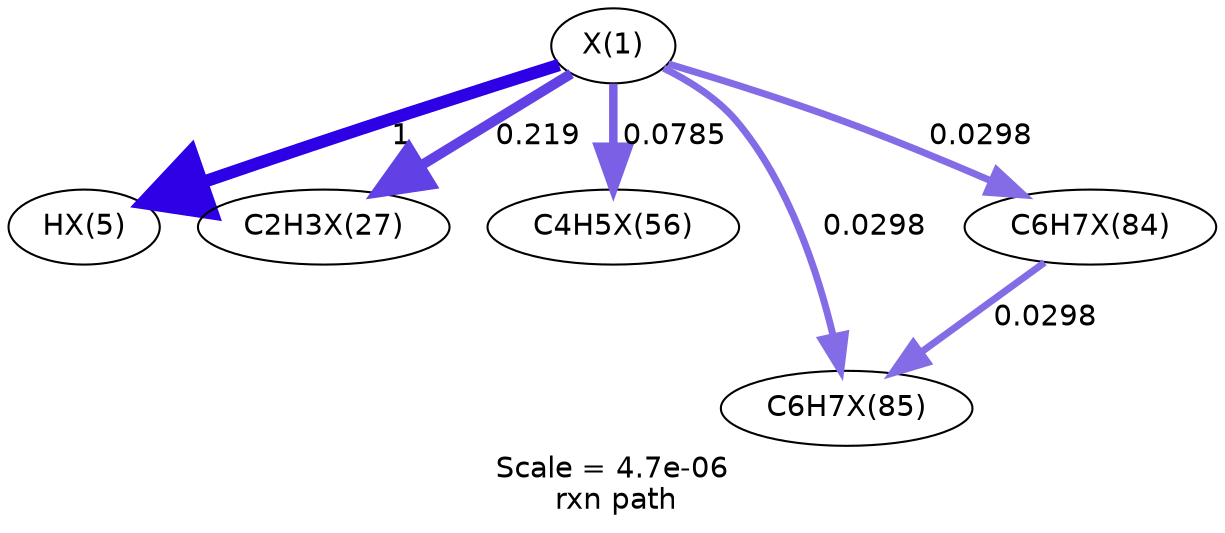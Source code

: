 digraph reaction_paths {
center=1;
s63 -> s64[fontname="Helvetica", style="setlinewidth(6)", arrowsize=3, color="0.7, 1.5, 0.9"
, label=" 1"];
s63 -> s65[fontname="Helvetica", style="setlinewidth(4.85)", arrowsize=2.43, color="0.7, 0.719, 0.9"
, label=" 0.219"];
s63 -> s81[fontname="Helvetica", style="setlinewidth(4.08)", arrowsize=2.04, color="0.7, 0.579, 0.9"
, label=" 0.0785"];
s63 -> s90[fontname="Helvetica", style="setlinewidth(3.35)", arrowsize=1.67, color="0.7, 0.53, 0.9"
, label=" 0.0298"];
s63 -> s89[fontname="Helvetica", style="setlinewidth(3.35)", arrowsize=1.67, color="0.7, 0.53, 0.9"
, label=" 0.0298"];
s89 -> s90[fontname="Helvetica", style="setlinewidth(3.35)", arrowsize=1.67, color="0.7, 0.53, 0.9"
, label=" 0.0298"];
s63 [ fontname="Helvetica", label="X(1)"];
s64 [ fontname="Helvetica", label="HX(5)"];
s65 [ fontname="Helvetica", label="C2H3X(27)"];
s81 [ fontname="Helvetica", label="C4H5X(56)"];
s89 [ fontname="Helvetica", label="C6H7X(84)"];
s90 [ fontname="Helvetica", label="C6H7X(85)"];
 label = "Scale = 4.7e-06\l rxn path";
 fontname = "Helvetica";
}
